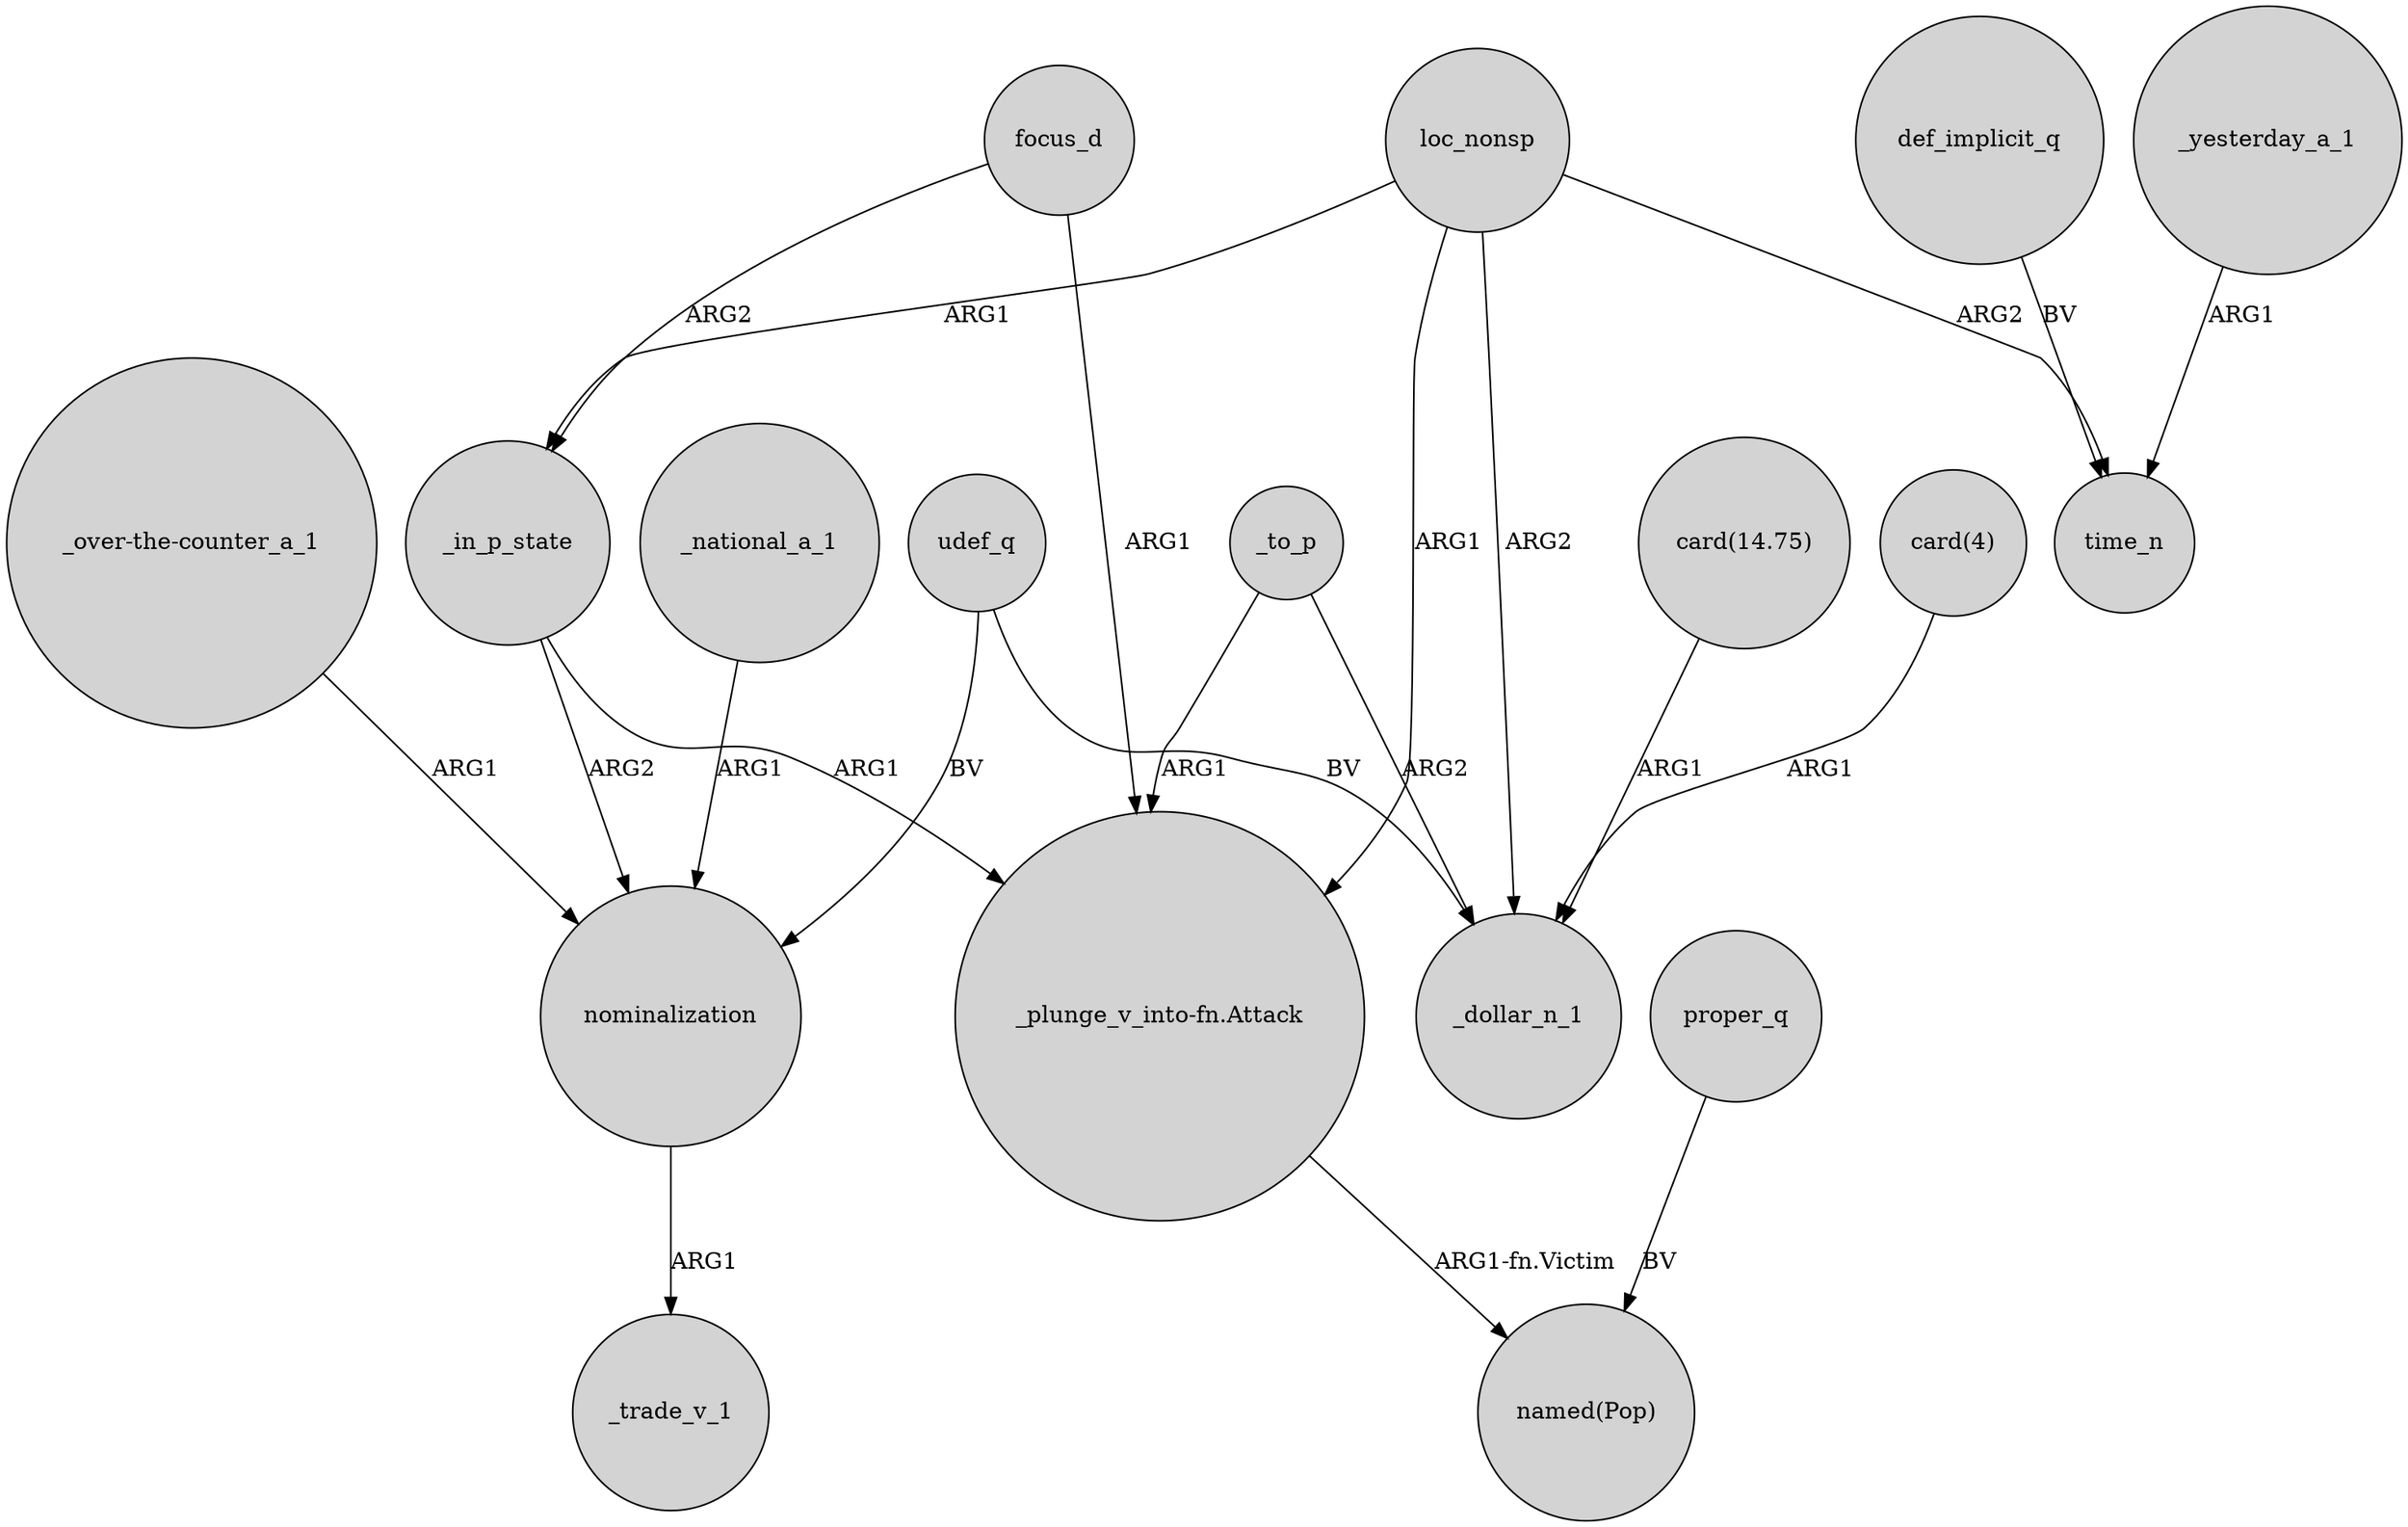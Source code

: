 digraph {
	node [shape=circle style=filled]
	_in_p_state -> nominalization [label=ARG2]
	focus_d -> _in_p_state [label=ARG2]
	loc_nonsp -> _dollar_n_1 [label=ARG2]
	"card(4)" -> _dollar_n_1 [label=ARG1]
	"_over-the-counter_a_1" -> nominalization [label=ARG1]
	udef_q -> nominalization [label=BV]
	_in_p_state -> "_plunge_v_into-fn.Attack" [label=ARG1]
	_yesterday_a_1 -> time_n [label=ARG1]
	_to_p -> _dollar_n_1 [label=ARG2]
	_to_p -> "_plunge_v_into-fn.Attack" [label=ARG1]
	"card(14.75)" -> _dollar_n_1 [label=ARG1]
	focus_d -> "_plunge_v_into-fn.Attack" [label=ARG1]
	udef_q -> _dollar_n_1 [label=BV]
	"_plunge_v_into-fn.Attack" -> "named(Pop)" [label="ARG1-fn.Victim"]
	loc_nonsp -> "_plunge_v_into-fn.Attack" [label=ARG1]
	loc_nonsp -> time_n [label=ARG2]
	proper_q -> "named(Pop)" [label=BV]
	def_implicit_q -> time_n [label=BV]
	_national_a_1 -> nominalization [label=ARG1]
	loc_nonsp -> _in_p_state [label=ARG1]
	nominalization -> _trade_v_1 [label=ARG1]
}
